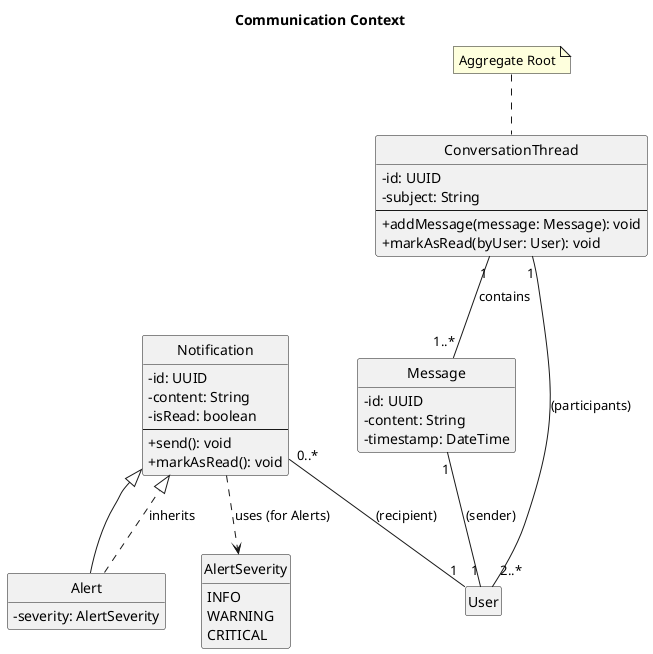 @startuml
' --- Diagram Title ---
title Communication Context

' --- Skin Parameters ---
skinparam classAttributeIconSize 0
hide empty members
skinparam style strictuml

' --- Classes, Enums and Interfaces ---
class ConversationThread {
  - id: UUID
  - subject: String
  --
  + addMessage(message: Message): void
  + markAsRead(byUser: User): void
}
note top of ConversationThread : Aggregate Root

class Message {
  - id: UUID
  - content: String
  - timestamp: DateTime
}

class Notification {
  - id: UUID
  - content: String
  - isRead: boolean
  --
  + send(): void
  + markAsRead(): void
}

class Alert extends Notification {
  - severity: AlertSeverity
}

enum AlertSeverity {
  INFO
  WARNING
  CRITICAL
}

' --- Representing an entity from another context ---
class User <<(E,orchid)>> {
  ' External Entity from
  ' Identity & Access Context
}

' --- Relationships ---
ConversationThread "1" -- "1..*" Message : contains
ConversationThread "1" -- "2..*" User : (participants)
Message "1" -- "1" User : (sender)
Notification "0..*" -- "1" User : (recipient)

Alert ..|> Notification : inherits
Notification ..> AlertSeverity : uses (for Alerts)

@enduml